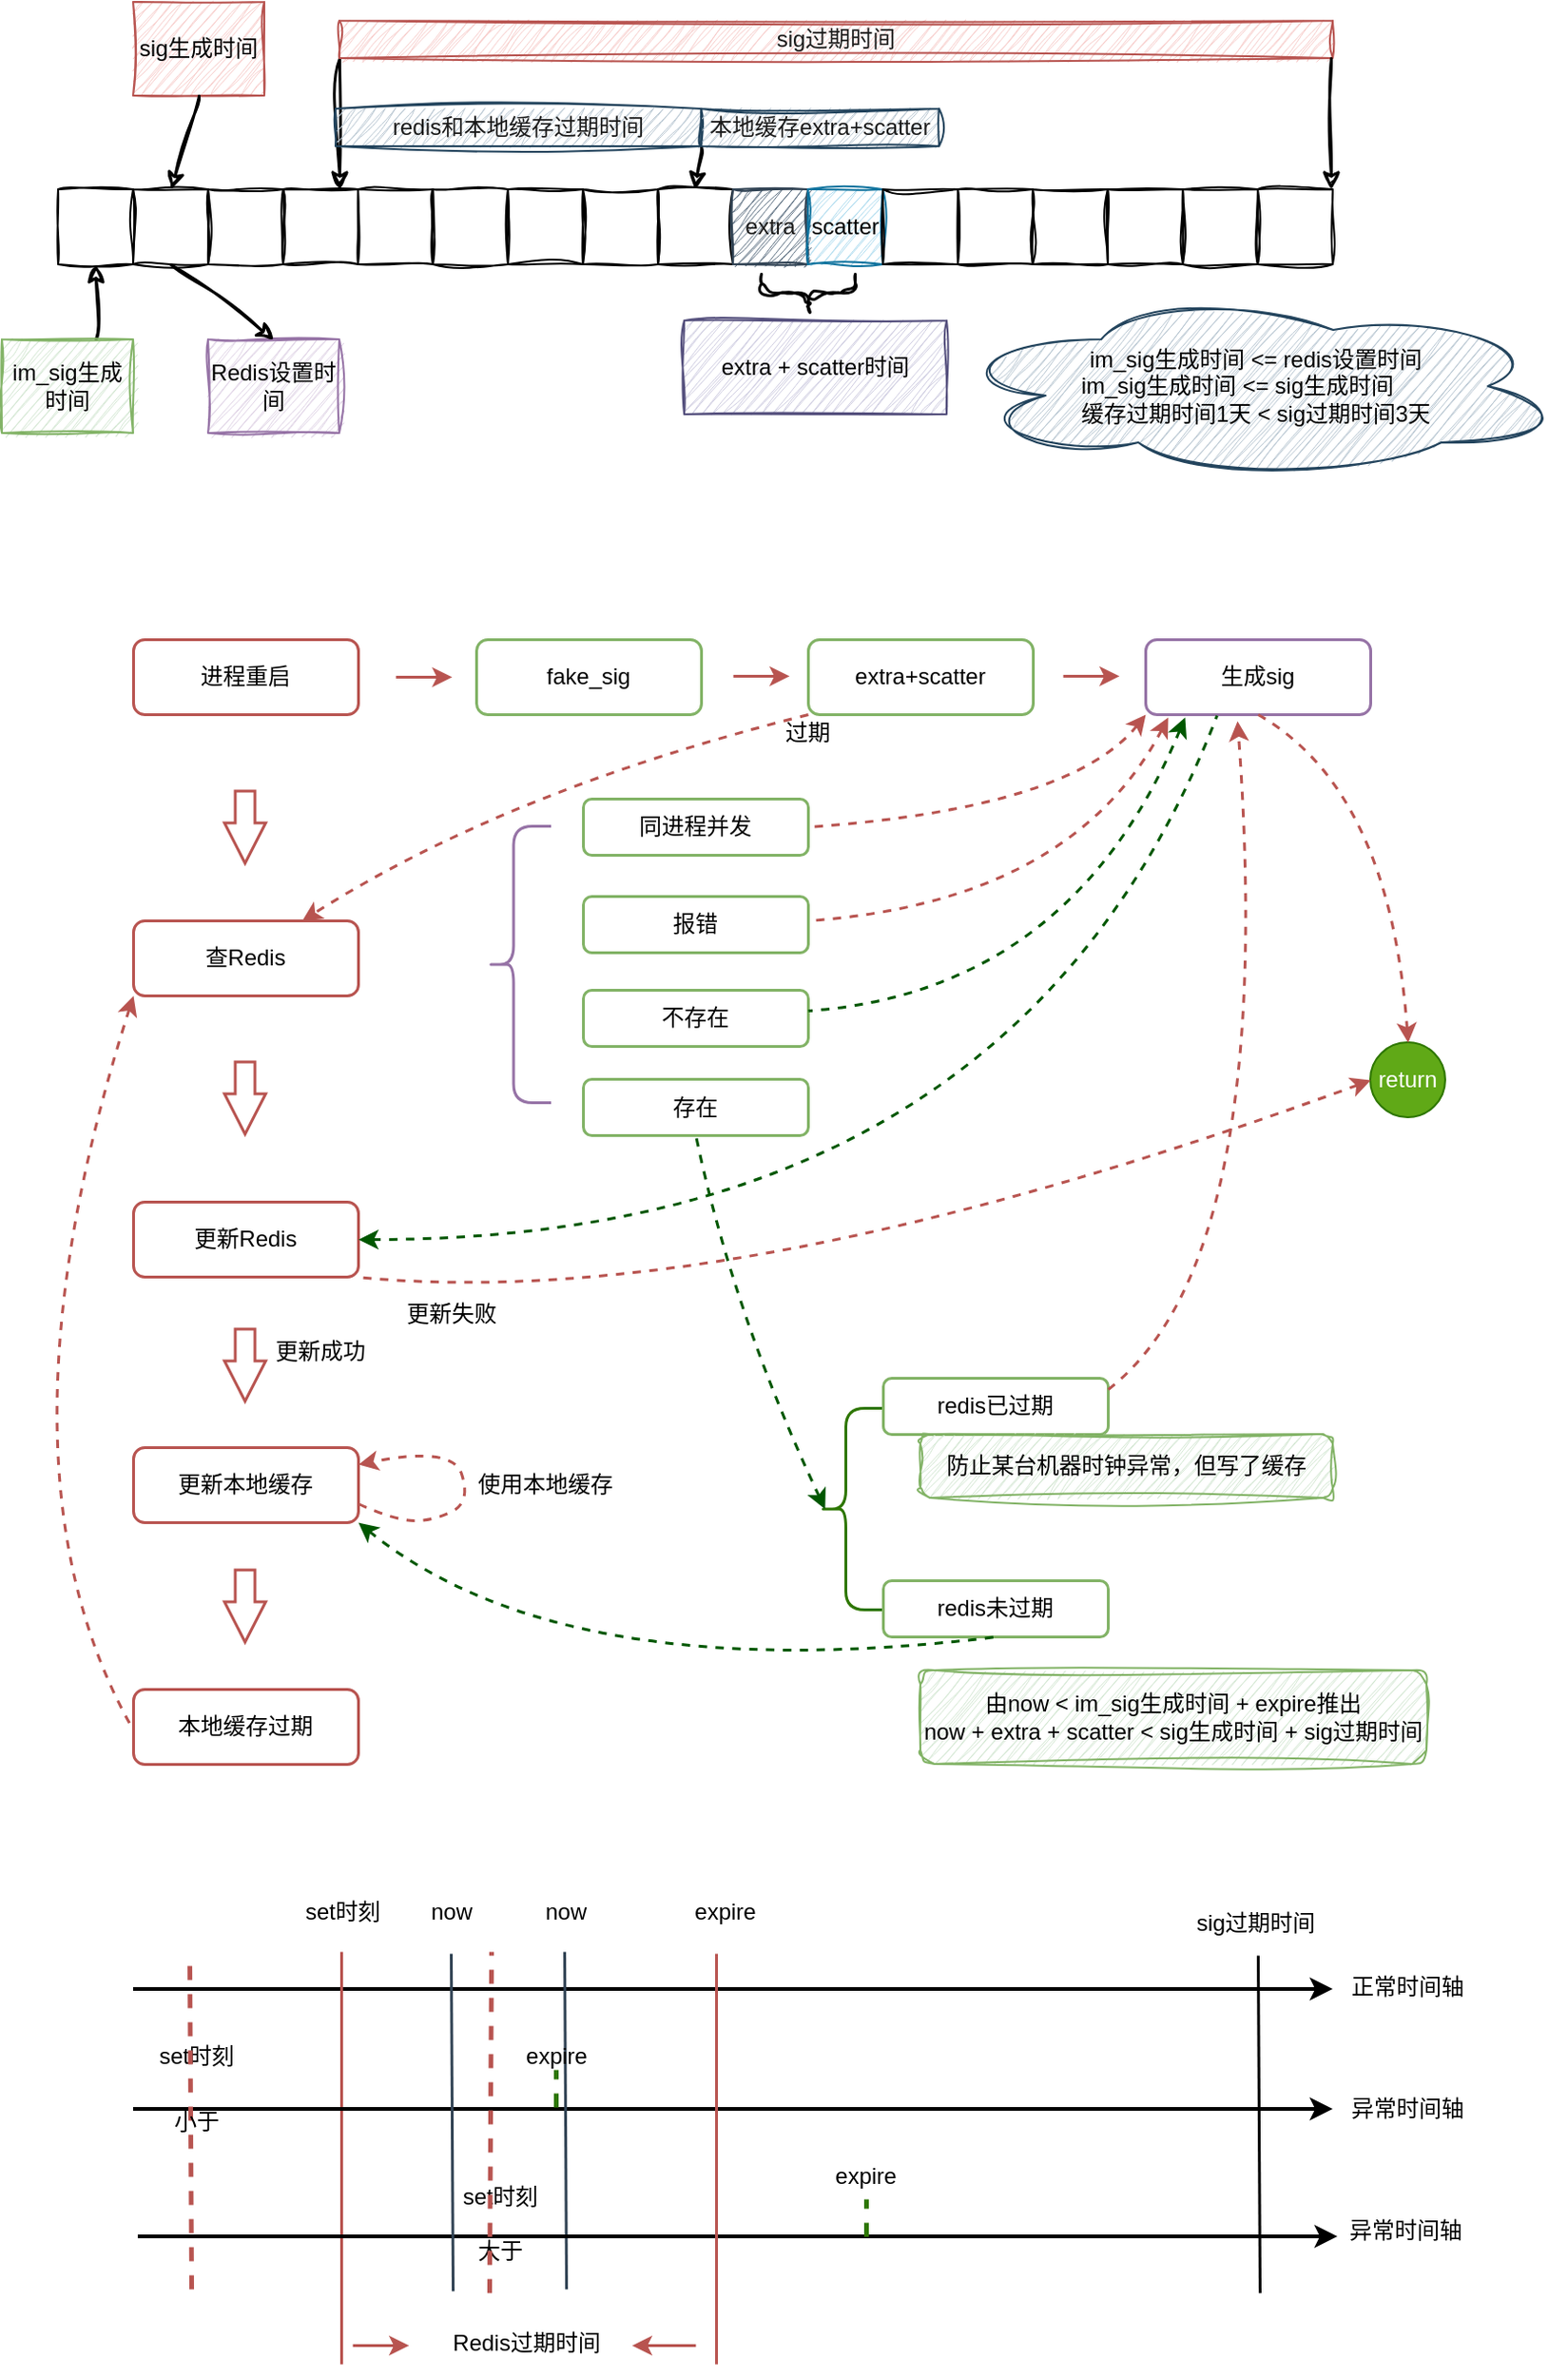<mxfile version="21.1.4" type="github">
  <diagram name="第 1 页" id="ZxHXf0HQRxPf9aptEKxS">
    <mxGraphModel dx="1306" dy="740" grid="1" gridSize="10" guides="1" tooltips="1" connect="1" arrows="1" fold="1" page="1" pageScale="1" pageWidth="827" pageHeight="1169" math="0" shadow="0">
      <root>
        <mxCell id="0" />
        <mxCell id="1" parent="0" />
        <mxCell id="sgZJc6bR4sOr_93pdjhk-109" value="大于" style="rounded=1;whiteSpace=wrap;html=1;fillColor=none;sketch=1;curveFitting=1;jiggle=2;strokeColor=none;glass=0;shadow=0;" vertex="1" parent="1">
          <mxGeometry x="281" y="1203" width="70" height="34" as="geometry" />
        </mxCell>
        <mxCell id="sgZJc6bR4sOr_93pdjhk-110" value="set时刻" style="rounded=1;whiteSpace=wrap;html=1;fillColor=none;sketch=1;curveFitting=1;jiggle=2;strokeColor=none;glass=0;shadow=0;" vertex="1" parent="1">
          <mxGeometry x="281" y="1174" width="70" height="34" as="geometry" />
        </mxCell>
        <mxCell id="sgZJc6bR4sOr_93pdjhk-103" value="set时刻" style="rounded=1;whiteSpace=wrap;html=1;fillColor=none;sketch=1;curveFitting=1;jiggle=2;strokeColor=none;glass=0;shadow=0;" vertex="1" parent="1">
          <mxGeometry x="119" y="1099" width="70" height="34" as="geometry" />
        </mxCell>
        <mxCell id="sgZJc6bR4sOr_93pdjhk-5" value="" style="rounded=0;whiteSpace=wrap;html=1;fillColor=none;sketch=1;curveFitting=1;jiggle=2;" vertex="1" parent="1">
          <mxGeometry x="80" y="120" width="40" height="40" as="geometry" />
        </mxCell>
        <mxCell id="sgZJc6bR4sOr_93pdjhk-6" value="" style="rounded=0;whiteSpace=wrap;html=1;fillColor=none;sketch=1;curveFitting=1;jiggle=2;" vertex="1" parent="1">
          <mxGeometry x="160" y="120" width="40" height="40" as="geometry" />
        </mxCell>
        <mxCell id="sgZJc6bR4sOr_93pdjhk-7" value="" style="rounded=0;whiteSpace=wrap;html=1;fillColor=none;sketch=1;curveFitting=1;jiggle=2;" vertex="1" parent="1">
          <mxGeometry x="120" y="120" width="40" height="40" as="geometry" />
        </mxCell>
        <mxCell id="sgZJc6bR4sOr_93pdjhk-8" value="" style="rounded=0;whiteSpace=wrap;html=1;fillColor=none;sketch=1;curveFitting=1;jiggle=2;" vertex="1" parent="1">
          <mxGeometry x="200" y="120" width="40" height="40" as="geometry" />
        </mxCell>
        <mxCell id="sgZJc6bR4sOr_93pdjhk-9" value="" style="rounded=0;whiteSpace=wrap;html=1;fillColor=none;sketch=1;curveFitting=1;jiggle=2;" vertex="1" parent="1">
          <mxGeometry x="240" y="120" width="40" height="40" as="geometry" />
        </mxCell>
        <mxCell id="sgZJc6bR4sOr_93pdjhk-10" value="" style="rounded=0;whiteSpace=wrap;html=1;fillColor=none;sketch=1;curveFitting=1;jiggle=2;" vertex="1" parent="1">
          <mxGeometry x="280" y="120" width="40" height="40" as="geometry" />
        </mxCell>
        <mxCell id="sgZJc6bR4sOr_93pdjhk-11" value="" style="rounded=0;whiteSpace=wrap;html=1;fillColor=none;sketch=1;curveFitting=1;jiggle=2;" vertex="1" parent="1">
          <mxGeometry x="360" y="120" width="40" height="40" as="geometry" />
        </mxCell>
        <mxCell id="sgZJc6bR4sOr_93pdjhk-12" value="" style="rounded=0;whiteSpace=wrap;html=1;fillColor=none;sketch=1;curveFitting=1;jiggle=2;" vertex="1" parent="1">
          <mxGeometry x="320" y="120" width="40" height="40" as="geometry" />
        </mxCell>
        <mxCell id="sgZJc6bR4sOr_93pdjhk-13" value="" style="rounded=0;whiteSpace=wrap;html=1;fillColor=none;sketch=1;curveFitting=1;jiggle=2;" vertex="1" parent="1">
          <mxGeometry x="400" y="120" width="40" height="40" as="geometry" />
        </mxCell>
        <mxCell id="sgZJc6bR4sOr_93pdjhk-14" value="&lt;font color=&quot;#1a1a1a&quot;&gt;extra&lt;/font&gt;" style="rounded=0;whiteSpace=wrap;html=1;fillColor=#647687;sketch=1;curveFitting=1;jiggle=2;strokeColor=#314354;fontColor=#ffffff;" vertex="1" parent="1">
          <mxGeometry x="440" y="120" width="40" height="40" as="geometry" />
        </mxCell>
        <mxCell id="sgZJc6bR4sOr_93pdjhk-15" value="scatter" style="rounded=0;whiteSpace=wrap;html=1;fillColor=#b1ddf0;sketch=1;curveFitting=1;jiggle=2;strokeColor=#10739e;" vertex="1" parent="1">
          <mxGeometry x="480" y="120" width="40" height="40" as="geometry" />
        </mxCell>
        <mxCell id="sgZJc6bR4sOr_93pdjhk-16" value="" style="rounded=0;whiteSpace=wrap;html=1;fillColor=none;sketch=1;curveFitting=1;jiggle=2;" vertex="1" parent="1">
          <mxGeometry x="560" y="120" width="40" height="40" as="geometry" />
        </mxCell>
        <mxCell id="sgZJc6bR4sOr_93pdjhk-17" value="" style="rounded=0;whiteSpace=wrap;html=1;fillColor=none;sketch=1;curveFitting=1;jiggle=2;" vertex="1" parent="1">
          <mxGeometry x="520" y="120" width="40" height="40" as="geometry" />
        </mxCell>
        <mxCell id="sgZJc6bR4sOr_93pdjhk-18" value="" style="rounded=0;whiteSpace=wrap;html=1;fillColor=none;sketch=1;curveFitting=1;jiggle=2;" vertex="1" parent="1">
          <mxGeometry x="600" y="120" width="40" height="40" as="geometry" />
        </mxCell>
        <mxCell id="sgZJc6bR4sOr_93pdjhk-19" value="" style="rounded=0;whiteSpace=wrap;html=1;fillColor=none;sketch=1;curveFitting=1;jiggle=2;" vertex="1" parent="1">
          <mxGeometry x="640" y="120" width="40" height="40" as="geometry" />
        </mxCell>
        <mxCell id="sgZJc6bR4sOr_93pdjhk-21" value="" style="rounded=0;whiteSpace=wrap;html=1;fillColor=none;sketch=1;curveFitting=1;jiggle=2;" vertex="1" parent="1">
          <mxGeometry x="680" y="120" width="40" height="40" as="geometry" />
        </mxCell>
        <mxCell id="sgZJc6bR4sOr_93pdjhk-22" value="" style="rounded=0;whiteSpace=wrap;html=1;fillColor=none;sketch=1;curveFitting=1;jiggle=2;" vertex="1" parent="1">
          <mxGeometry x="720" y="120" width="40" height="40" as="geometry" />
        </mxCell>
        <mxCell id="sgZJc6bR4sOr_93pdjhk-23" value="" style="endArrow=classic;html=1;rounded=0;entryX=0.5;entryY=1;entryDx=0;entryDy=0;strokeWidth=1.5;sketch=1;curveFitting=1;jiggle=2;" edge="1" parent="1" target="sgZJc6bR4sOr_93pdjhk-5">
          <mxGeometry width="50" height="50" relative="1" as="geometry">
            <mxPoint x="100" y="200" as="sourcePoint" />
            <mxPoint x="500" y="360" as="targetPoint" />
          </mxGeometry>
        </mxCell>
        <mxCell id="sgZJc6bR4sOr_93pdjhk-24" value="im_sig生成时间" style="rounded=0;whiteSpace=wrap;html=1;fillColor=#d5e8d4;sketch=1;curveFitting=1;jiggle=2;strokeColor=#82b366;" vertex="1" parent="1">
          <mxGeometry x="50" y="200" width="70" height="50" as="geometry" />
        </mxCell>
        <mxCell id="sgZJc6bR4sOr_93pdjhk-25" value="sig生成时间" style="rounded=0;whiteSpace=wrap;html=1;fillColor=#f8cecc;sketch=1;curveFitting=1;jiggle=2;strokeColor=#b85450;" vertex="1" parent="1">
          <mxGeometry x="120" y="20" width="70" height="50" as="geometry" />
        </mxCell>
        <mxCell id="sgZJc6bR4sOr_93pdjhk-26" value="" style="endArrow=classic;html=1;rounded=0;strokeWidth=1.5;sketch=1;curveFitting=1;jiggle=2;exitX=0.5;exitY=1;exitDx=0;exitDy=0;" edge="1" parent="1" source="sgZJc6bR4sOr_93pdjhk-25">
          <mxGeometry width="50" height="50" relative="1" as="geometry">
            <mxPoint x="110" y="210" as="sourcePoint" />
            <mxPoint x="140" y="120" as="targetPoint" />
          </mxGeometry>
        </mxCell>
        <mxCell id="sgZJc6bR4sOr_93pdjhk-27" value="Redis设置时间" style="rounded=0;whiteSpace=wrap;html=1;fillColor=#e1d5e7;sketch=1;curveFitting=1;jiggle=2;strokeColor=#9673a6;" vertex="1" parent="1">
          <mxGeometry x="160" y="200" width="70" height="50" as="geometry" />
        </mxCell>
        <mxCell id="sgZJc6bR4sOr_93pdjhk-28" value="" style="endArrow=classic;html=1;rounded=0;strokeWidth=1.5;sketch=1;curveFitting=1;jiggle=2;exitX=0.5;exitY=1;exitDx=0;exitDy=0;entryX=0.5;entryY=0;entryDx=0;entryDy=0;" edge="1" parent="1" source="sgZJc6bR4sOr_93pdjhk-7" target="sgZJc6bR4sOr_93pdjhk-27">
          <mxGeometry width="50" height="50" relative="1" as="geometry">
            <mxPoint x="165" y="80" as="sourcePoint" />
            <mxPoint x="150" y="130" as="targetPoint" />
          </mxGeometry>
        </mxCell>
        <mxCell id="sgZJc6bR4sOr_93pdjhk-29" value="" style="endArrow=classic;html=1;rounded=0;entryX=0.75;entryY=0;entryDx=0;entryDy=0;strokeWidth=1.5;sketch=1;curveFitting=1;jiggle=2;" edge="1" parent="1" target="sgZJc6bR4sOr_93pdjhk-8">
          <mxGeometry width="50" height="50" relative="1" as="geometry">
            <mxPoint x="230" y="50" as="sourcePoint" />
            <mxPoint x="110" y="170" as="targetPoint" />
          </mxGeometry>
        </mxCell>
        <mxCell id="sgZJc6bR4sOr_93pdjhk-30" value="" style="endArrow=classic;html=1;rounded=0;entryX=0.75;entryY=0;entryDx=0;entryDy=0;strokeWidth=1.5;sketch=1;curveFitting=1;jiggle=2;exitX=1;exitY=1;exitDx=0;exitDy=0;" edge="1" parent="1" source="sgZJc6bR4sOr_93pdjhk-31">
          <mxGeometry width="50" height="50" relative="1" as="geometry">
            <mxPoint x="420" y="50" as="sourcePoint" />
            <mxPoint x="419.5" y="120" as="targetPoint" />
          </mxGeometry>
        </mxCell>
        <mxCell id="sgZJc6bR4sOr_93pdjhk-31" value="&lt;font color=&quot;#1a1a1a&quot;&gt;redis和本地缓存过期时间&lt;/font&gt;" style="rounded=0;whiteSpace=wrap;html=1;fillColor=#bac8d3;sketch=1;curveFitting=1;jiggle=2;strokeColor=#23445d;" vertex="1" parent="1">
          <mxGeometry x="228" y="77" width="195" height="20" as="geometry" />
        </mxCell>
        <mxCell id="sgZJc6bR4sOr_93pdjhk-32" value="&lt;font color=&quot;#1a1a1a&quot;&gt;sig过期时间&lt;/font&gt;" style="rounded=0;whiteSpace=wrap;html=1;fillColor=#f8cecc;sketch=1;curveFitting=1;jiggle=2;strokeColor=#b85450;" vertex="1" parent="1">
          <mxGeometry x="230" y="30" width="530" height="20" as="geometry" />
        </mxCell>
        <mxCell id="sgZJc6bR4sOr_93pdjhk-34" value="" style="endArrow=classic;html=1;rounded=0;entryX=0.75;entryY=0;entryDx=0;entryDy=0;strokeWidth=1.5;sketch=1;curveFitting=1;jiggle=2;" edge="1" parent="1">
          <mxGeometry width="50" height="50" relative="1" as="geometry">
            <mxPoint x="759" y="50" as="sourcePoint" />
            <mxPoint x="759" y="120" as="targetPoint" />
          </mxGeometry>
        </mxCell>
        <mxCell id="sgZJc6bR4sOr_93pdjhk-35" value="" style="shape=curlyBracket;whiteSpace=wrap;html=1;rounded=1;labelPosition=left;verticalLabelPosition=middle;align=right;verticalAlign=middle;strokeWidth=1.5;rotation=-90;sketch=1;curveFitting=1;jiggle=2;" vertex="1" parent="1">
          <mxGeometry x="470" y="150" width="20" height="50" as="geometry" />
        </mxCell>
        <mxCell id="sgZJc6bR4sOr_93pdjhk-36" value="extra + scatter时间" style="rounded=0;whiteSpace=wrap;html=1;fillColor=#d0cee2;sketch=1;curveFitting=1;jiggle=2;strokeColor=#56517e;" vertex="1" parent="1">
          <mxGeometry x="414" y="190" width="140" height="50" as="geometry" />
        </mxCell>
        <mxCell id="sgZJc6bR4sOr_93pdjhk-38" value="&lt;font color=&quot;#1a1a1a&quot;&gt;本地缓存extra+scatter&lt;/font&gt;" style="rounded=0;whiteSpace=wrap;html=1;fillColor=#bac8d3;sketch=1;curveFitting=1;jiggle=2;strokeColor=#23445d;" vertex="1" parent="1">
          <mxGeometry x="423" y="77" width="127" height="20" as="geometry" />
        </mxCell>
        <mxCell id="sgZJc6bR4sOr_93pdjhk-40" value="im_sig生成时间 &amp;lt;= redis设置时间&lt;br&gt;&lt;div style=&quot;text-align: left;&quot;&gt;&lt;span style=&quot;background-color: initial;&quot;&gt;im_sig生成时间 &amp;lt;= sig生成时间&lt;/span&gt;&lt;/div&gt;&lt;div style=&quot;text-align: left;&quot;&gt;缓存过期时间1天 &amp;lt; sig过期时间3天&lt;/div&gt;" style="ellipse;shape=cloud;whiteSpace=wrap;html=1;fillColor=#bac8d3;sketch=1;curveFitting=1;jiggle=2;strokeColor=#23445d;" vertex="1" parent="1">
          <mxGeometry x="554" y="175" width="330" height="100" as="geometry" />
        </mxCell>
        <mxCell id="sgZJc6bR4sOr_93pdjhk-41" value="进程重启" style="rounded=1;whiteSpace=wrap;html=1;fillColor=none;strokeWidth=1.5;strokeColor=#b85450;" vertex="1" parent="1">
          <mxGeometry x="120" y="360" width="120" height="40" as="geometry" />
        </mxCell>
        <mxCell id="sgZJc6bR4sOr_93pdjhk-43" value="更新Redis" style="rounded=1;whiteSpace=wrap;html=1;fillColor=none;strokeWidth=1.5;strokeColor=#b85450;" vertex="1" parent="1">
          <mxGeometry x="120" y="660" width="120" height="40" as="geometry" />
        </mxCell>
        <mxCell id="sgZJc6bR4sOr_93pdjhk-44" value="更新本地缓存" style="rounded=1;whiteSpace=wrap;html=1;fillColor=none;strokeWidth=1.5;strokeColor=#b85450;" vertex="1" parent="1">
          <mxGeometry x="120" y="791" width="120" height="40" as="geometry" />
        </mxCell>
        <mxCell id="sgZJc6bR4sOr_93pdjhk-45" value="本地缓存过期" style="rounded=1;whiteSpace=wrap;html=1;fillColor=none;strokeWidth=1.5;strokeColor=#b85450;" vertex="1" parent="1">
          <mxGeometry x="120" y="920" width="120" height="40" as="geometry" />
        </mxCell>
        <mxCell id="sgZJc6bR4sOr_93pdjhk-46" value="" style="shape=flexArrow;endArrow=classic;html=1;rounded=0;endWidth=10;endSize=6.67;strokeWidth=1.5;fillColor=none;strokeColor=#b85450;" edge="1" parent="1">
          <mxGeometry width="50" height="50" relative="1" as="geometry">
            <mxPoint x="179.5" y="440" as="sourcePoint" />
            <mxPoint x="179.5" y="480" as="targetPoint" />
          </mxGeometry>
        </mxCell>
        <mxCell id="sgZJc6bR4sOr_93pdjhk-47" value="" style="shape=flexArrow;endArrow=classic;html=1;rounded=0;endWidth=10;endSize=6.67;strokeWidth=1.5;fillColor=none;strokeColor=#b85450;" edge="1" parent="1">
          <mxGeometry width="50" height="50" relative="1" as="geometry">
            <mxPoint x="179.5" y="727" as="sourcePoint" />
            <mxPoint x="179.5" y="767" as="targetPoint" />
          </mxGeometry>
        </mxCell>
        <mxCell id="sgZJc6bR4sOr_93pdjhk-48" value="" style="shape=flexArrow;endArrow=classic;html=1;rounded=0;endWidth=10;endSize=6.67;strokeWidth=1.5;fillColor=none;strokeColor=#b85450;" edge="1" parent="1">
          <mxGeometry width="50" height="50" relative="1" as="geometry">
            <mxPoint x="179.5" y="855.5" as="sourcePoint" />
            <mxPoint x="179.5" y="895.5" as="targetPoint" />
          </mxGeometry>
        </mxCell>
        <mxCell id="sgZJc6bR4sOr_93pdjhk-49" value="fake_sig" style="rounded=1;whiteSpace=wrap;html=1;fillColor=none;strokeWidth=1.5;strokeColor=#82b366;" vertex="1" parent="1">
          <mxGeometry x="303" y="360" width="120" height="40" as="geometry" />
        </mxCell>
        <mxCell id="sgZJc6bR4sOr_93pdjhk-50" value="" style="endArrow=classic;html=1;rounded=0;strokeWidth=1.5;fillColor=#f8cecc;strokeColor=#b85450;" edge="1" parent="1">
          <mxGeometry width="50" height="50" relative="1" as="geometry">
            <mxPoint x="260" y="380" as="sourcePoint" />
            <mxPoint x="290" y="380" as="targetPoint" />
          </mxGeometry>
        </mxCell>
        <mxCell id="sgZJc6bR4sOr_93pdjhk-51" value="extra+scatter" style="rounded=1;whiteSpace=wrap;html=1;fillColor=none;strokeWidth=1.5;strokeColor=#82b366;" vertex="1" parent="1">
          <mxGeometry x="480" y="360" width="120" height="40" as="geometry" />
        </mxCell>
        <mxCell id="sgZJc6bR4sOr_93pdjhk-52" value="" style="endArrow=classic;html=1;rounded=0;strokeWidth=1.5;fillColor=#f8cecc;strokeColor=#b85450;" edge="1" parent="1">
          <mxGeometry width="50" height="50" relative="1" as="geometry">
            <mxPoint x="440" y="379.5" as="sourcePoint" />
            <mxPoint x="470" y="379.5" as="targetPoint" />
          </mxGeometry>
        </mxCell>
        <mxCell id="sgZJc6bR4sOr_93pdjhk-53" value="生成sig" style="rounded=1;whiteSpace=wrap;html=1;fillColor=none;strokeWidth=1.5;strokeColor=#9673a6;" vertex="1" parent="1">
          <mxGeometry x="660" y="360" width="120" height="40" as="geometry" />
        </mxCell>
        <mxCell id="sgZJc6bR4sOr_93pdjhk-54" value="" style="shape=flexArrow;endArrow=classic;html=1;rounded=0;endWidth=10;endSize=6.67;strokeWidth=1.5;fillColor=none;strokeColor=#b85450;" edge="1" parent="1">
          <mxGeometry width="50" height="50" relative="1" as="geometry">
            <mxPoint x="179.5" y="584.5" as="sourcePoint" />
            <mxPoint x="179.5" y="624.5" as="targetPoint" />
          </mxGeometry>
        </mxCell>
        <mxCell id="sgZJc6bR4sOr_93pdjhk-55" value="查Redis" style="rounded=1;whiteSpace=wrap;html=1;fillColor=none;strokeWidth=1.5;strokeColor=#b85450;" vertex="1" parent="1">
          <mxGeometry x="120" y="510" width="120" height="40" as="geometry" />
        </mxCell>
        <mxCell id="sgZJc6bR4sOr_93pdjhk-59" value="return" style="ellipse;whiteSpace=wrap;html=1;aspect=fixed;fillColor=#60a917;fontColor=#ffffff;strokeColor=#2D7600;" vertex="1" parent="1">
          <mxGeometry x="780" y="575" width="40" height="40" as="geometry" />
        </mxCell>
        <mxCell id="sgZJc6bR4sOr_93pdjhk-60" value="" style="endArrow=classic;html=1;rounded=0;strokeWidth=1.5;fillColor=#f8cecc;strokeColor=#b85450;" edge="1" parent="1">
          <mxGeometry width="50" height="50" relative="1" as="geometry">
            <mxPoint x="616" y="379.5" as="sourcePoint" />
            <mxPoint x="646" y="379.5" as="targetPoint" />
          </mxGeometry>
        </mxCell>
        <mxCell id="sgZJc6bR4sOr_93pdjhk-62" value="" style="curved=1;endArrow=classic;html=1;rounded=0;exitX=0.5;exitY=1;exitDx=0;exitDy=0;entryX=0.5;entryY=0;entryDx=0;entryDy=0;dashed=1;strokeWidth=1.5;fillColor=#f8cecc;strokeColor=#b85450;" edge="1" parent="1" source="sgZJc6bR4sOr_93pdjhk-53" target="sgZJc6bR4sOr_93pdjhk-59">
          <mxGeometry width="50" height="50" relative="1" as="geometry">
            <mxPoint x="340" y="600" as="sourcePoint" />
            <mxPoint x="390" y="550" as="targetPoint" />
            <Array as="points">
              <mxPoint x="790" y="440" />
            </Array>
          </mxGeometry>
        </mxCell>
        <mxCell id="sgZJc6bR4sOr_93pdjhk-63" value="" style="curved=1;endArrow=classic;html=1;rounded=0;exitX=0;exitY=1;exitDx=0;exitDy=0;entryX=0.75;entryY=0;entryDx=0;entryDy=0;dashed=1;strokeWidth=1.5;fillColor=#f8cecc;strokeColor=#b85450;" edge="1" parent="1" source="sgZJc6bR4sOr_93pdjhk-51" target="sgZJc6bR4sOr_93pdjhk-55">
          <mxGeometry width="50" height="50" relative="1" as="geometry">
            <mxPoint x="730" y="410" as="sourcePoint" />
            <mxPoint x="810" y="585" as="targetPoint" />
            <Array as="points">
              <mxPoint x="320" y="440" />
            </Array>
          </mxGeometry>
        </mxCell>
        <mxCell id="sgZJc6bR4sOr_93pdjhk-64" value="过期" style="rounded=1;whiteSpace=wrap;html=1;fillColor=none;strokeWidth=1.5;strokeColor=none;" vertex="1" parent="1">
          <mxGeometry x="440" y="390" width="80" height="40" as="geometry" />
        </mxCell>
        <mxCell id="sgZJc6bR4sOr_93pdjhk-67" value="" style="shape=curlyBracket;whiteSpace=wrap;html=1;rounded=1;labelPosition=left;verticalLabelPosition=middle;align=right;verticalAlign=middle;size=0.42;fillColor=#e1d5e7;strokeColor=#9673a6;strokeWidth=1.5;" vertex="1" parent="1">
          <mxGeometry x="308.25" y="459.5" width="34.5" height="147.5" as="geometry" />
        </mxCell>
        <mxCell id="sgZJc6bR4sOr_93pdjhk-69" value="同进程并发" style="rounded=1;whiteSpace=wrap;html=1;fillColor=none;strokeWidth=1.5;strokeColor=#82b366;" vertex="1" parent="1">
          <mxGeometry x="360" y="445" width="120" height="30" as="geometry" />
        </mxCell>
        <mxCell id="sgZJc6bR4sOr_93pdjhk-70" value="" style="curved=1;endArrow=none;html=1;rounded=0;exitX=0;exitY=1;exitDx=0;exitDy=0;entryX=1;entryY=0.5;entryDx=0;entryDy=0;dashed=1;strokeWidth=1.5;fillColor=#f8cecc;strokeColor=#b85450;startArrow=classic;startFill=1;endFill=0;" edge="1" parent="1" source="sgZJc6bR4sOr_93pdjhk-53" target="sgZJc6bR4sOr_93pdjhk-69">
          <mxGeometry width="50" height="50" relative="1" as="geometry">
            <mxPoint x="750" y="355" as="sourcePoint" />
            <mxPoint x="480" y="465" as="targetPoint" />
            <Array as="points">
              <mxPoint x="620" y="450" />
            </Array>
          </mxGeometry>
        </mxCell>
        <mxCell id="sgZJc6bR4sOr_93pdjhk-71" value="报错" style="rounded=1;whiteSpace=wrap;html=1;fillColor=none;strokeWidth=1.5;strokeColor=#82b366;" vertex="1" parent="1">
          <mxGeometry x="360" y="497" width="120" height="30" as="geometry" />
        </mxCell>
        <mxCell id="sgZJc6bR4sOr_93pdjhk-72" value="不存在" style="rounded=1;whiteSpace=wrap;html=1;fillColor=none;strokeWidth=1.5;strokeColor=#82b366;" vertex="1" parent="1">
          <mxGeometry x="360" y="547" width="120" height="30" as="geometry" />
        </mxCell>
        <mxCell id="sgZJc6bR4sOr_93pdjhk-73" value="存在" style="rounded=1;whiteSpace=wrap;html=1;fillColor=none;strokeWidth=1.5;strokeColor=#82b366;" vertex="1" parent="1">
          <mxGeometry x="360" y="594.5" width="120" height="30" as="geometry" />
        </mxCell>
        <mxCell id="sgZJc6bR4sOr_93pdjhk-74" value="" style="curved=1;endArrow=none;html=1;rounded=0;exitX=0.1;exitY=1.038;exitDx=0;exitDy=0;entryX=1;entryY=0.5;entryDx=0;entryDy=0;dashed=1;strokeWidth=1.5;fillColor=#f8cecc;strokeColor=#b85450;startArrow=classic;startFill=1;endFill=0;exitPerimeter=0;" edge="1" parent="1" source="sgZJc6bR4sOr_93pdjhk-53">
          <mxGeometry width="50" height="50" relative="1" as="geometry">
            <mxPoint x="660" y="450" as="sourcePoint" />
            <mxPoint x="480" y="510" as="targetPoint" />
            <Array as="points">
              <mxPoint x="620" y="500" />
            </Array>
          </mxGeometry>
        </mxCell>
        <mxCell id="sgZJc6bR4sOr_93pdjhk-75" value="" style="curved=1;endArrow=none;html=1;rounded=0;exitX=0.175;exitY=1.038;exitDx=0;exitDy=0;entryX=1;entryY=0.5;entryDx=0;entryDy=0;dashed=1;strokeWidth=1.5;fillColor=#008a00;strokeColor=#005700;startArrow=classic;startFill=1;endFill=0;exitPerimeter=0;" edge="1" parent="1" source="sgZJc6bR4sOr_93pdjhk-53">
          <mxGeometry width="50" height="50" relative="1" as="geometry">
            <mxPoint x="672" y="450" as="sourcePoint" />
            <mxPoint x="480" y="558" as="targetPoint" />
            <Array as="points">
              <mxPoint x="620" y="548" />
            </Array>
          </mxGeometry>
        </mxCell>
        <mxCell id="sgZJc6bR4sOr_93pdjhk-76" value="" style="curved=1;endArrow=none;html=1;rounded=0;exitX=1;exitY=0.5;exitDx=0;exitDy=0;entryX=0.317;entryY=1.013;entryDx=0;entryDy=0;dashed=1;strokeWidth=1.5;fillColor=#008a00;strokeColor=#005700;startArrow=classic;startFill=1;endFill=0;entryPerimeter=0;" edge="1" parent="1" source="sgZJc6bR4sOr_93pdjhk-43" target="sgZJc6bR4sOr_93pdjhk-53">
          <mxGeometry width="50" height="50" relative="1" as="geometry">
            <mxPoint x="691" y="700" as="sourcePoint" />
            <mxPoint x="490" y="856" as="targetPoint" />
            <Array as="points">
              <mxPoint x="590" y="680" />
            </Array>
          </mxGeometry>
        </mxCell>
        <mxCell id="sgZJc6bR4sOr_93pdjhk-77" value="更新成功" style="rounded=1;whiteSpace=wrap;html=1;fillColor=none;strokeWidth=1.5;strokeColor=none;" vertex="1" parent="1">
          <mxGeometry x="180" y="720" width="80" height="40" as="geometry" />
        </mxCell>
        <mxCell id="sgZJc6bR4sOr_93pdjhk-78" value="" style="curved=1;endArrow=none;html=1;rounded=0;exitX=0;exitY=0.5;exitDx=0;exitDy=0;dashed=1;strokeWidth=1.5;fillColor=#f8cecc;strokeColor=#b85450;startArrow=classic;startFill=1;endFill=0;" edge="1" parent="1" source="sgZJc6bR4sOr_93pdjhk-59">
          <mxGeometry width="50" height="50" relative="1" as="geometry">
            <mxPoint x="440" y="544" as="sourcePoint" />
            <mxPoint x="239" y="700" as="targetPoint" />
            <Array as="points">
              <mxPoint x="440" y="720" />
            </Array>
          </mxGeometry>
        </mxCell>
        <mxCell id="sgZJc6bR4sOr_93pdjhk-79" value="更新失败" style="rounded=1;whiteSpace=wrap;html=1;fillColor=none;strokeWidth=1.5;strokeColor=none;" vertex="1" parent="1">
          <mxGeometry x="250" y="700" width="80" height="40" as="geometry" />
        </mxCell>
        <mxCell id="sgZJc6bR4sOr_93pdjhk-81" value="" style="curved=1;endArrow=classic;html=1;rounded=0;exitX=1;exitY=0.75;exitDx=0;exitDy=0;entryX=0.75;entryY=0;entryDx=0;entryDy=0;dashed=1;strokeWidth=1.5;fillColor=#f8cecc;strokeColor=#b85450;" edge="1" parent="1" source="sgZJc6bR4sOr_93pdjhk-44">
          <mxGeometry width="50" height="50" relative="1" as="geometry">
            <mxPoint x="510" y="690" as="sourcePoint" />
            <mxPoint x="240" y="800" as="targetPoint" />
            <Array as="points">
              <mxPoint x="260" y="830" />
              <mxPoint x="280" y="830" />
              <mxPoint x="300" y="820" />
              <mxPoint x="290" y="790" />
            </Array>
          </mxGeometry>
        </mxCell>
        <mxCell id="sgZJc6bR4sOr_93pdjhk-82" value="使用本地缓存" style="rounded=1;whiteSpace=wrap;html=1;fillColor=none;strokeWidth=1.5;strokeColor=none;" vertex="1" parent="1">
          <mxGeometry x="300" y="791" width="80" height="40" as="geometry" />
        </mxCell>
        <mxCell id="sgZJc6bR4sOr_93pdjhk-83" value="" style="curved=1;endArrow=none;html=1;rounded=0;dashed=1;strokeWidth=1.5;fillColor=#f8cecc;strokeColor=#b85450;startArrow=classic;startFill=1;endFill=0;" edge="1" parent="1">
          <mxGeometry width="50" height="50" relative="1" as="geometry">
            <mxPoint x="120" y="550" as="sourcePoint" />
            <mxPoint x="119" y="940" as="targetPoint" />
            <Array as="points">
              <mxPoint x="40" y="800" />
            </Array>
          </mxGeometry>
        </mxCell>
        <mxCell id="sgZJc6bR4sOr_93pdjhk-84" value="" style="shape=curlyBracket;whiteSpace=wrap;html=1;rounded=1;labelPosition=left;verticalLabelPosition=middle;align=right;verticalAlign=middle;size=0.42;fillColor=#60a917;strokeColor=#2D7600;strokeWidth=1.5;fontColor=#ffffff;" vertex="1" parent="1">
          <mxGeometry x="485.5" y="770" width="34.5" height="107.5" as="geometry" />
        </mxCell>
        <mxCell id="sgZJc6bR4sOr_93pdjhk-85" value="redis未过期" style="rounded=1;whiteSpace=wrap;html=1;fillColor=none;strokeWidth=1.5;strokeColor=#82b366;" vertex="1" parent="1">
          <mxGeometry x="520" y="862" width="120" height="30" as="geometry" />
        </mxCell>
        <mxCell id="sgZJc6bR4sOr_93pdjhk-86" value="redis已过期" style="rounded=1;whiteSpace=wrap;html=1;fillColor=none;strokeWidth=1.5;strokeColor=#82b366;" vertex="1" parent="1">
          <mxGeometry x="520" y="754" width="120" height="30" as="geometry" />
        </mxCell>
        <mxCell id="sgZJc6bR4sOr_93pdjhk-87" value="" style="curved=1;endArrow=none;html=1;rounded=0;exitX=0.1;exitY=0.5;exitDx=0;exitDy=0;dashed=1;strokeWidth=1.5;fillColor=#008a00;strokeColor=#005700;startArrow=classic;startFill=1;endFill=0;exitPerimeter=0;entryX=0.5;entryY=1;entryDx=0;entryDy=0;" edge="1" parent="1" source="sgZJc6bR4sOr_93pdjhk-84" target="sgZJc6bR4sOr_93pdjhk-73">
          <mxGeometry width="50" height="50" relative="1" as="geometry">
            <mxPoint x="691" y="412" as="sourcePoint" />
            <mxPoint x="440" y="620" as="targetPoint" />
            <Array as="points">
              <mxPoint x="440" y="720" />
            </Array>
          </mxGeometry>
        </mxCell>
        <mxCell id="sgZJc6bR4sOr_93pdjhk-88" value="" style="curved=1;endArrow=none;html=1;rounded=0;exitX=1;exitY=1;exitDx=0;exitDy=0;dashed=1;strokeWidth=1.5;fillColor=#008a00;strokeColor=#005700;startArrow=classic;startFill=1;endFill=0;entryX=0.5;entryY=1;entryDx=0;entryDy=0;" edge="1" parent="1" source="sgZJc6bR4sOr_93pdjhk-44" target="sgZJc6bR4sOr_93pdjhk-85">
          <mxGeometry width="50" height="50" relative="1" as="geometry">
            <mxPoint x="649" y="983" as="sourcePoint" />
            <mxPoint x="580" y="784" as="targetPoint" />
            <Array as="points">
              <mxPoint x="350" y="920" />
            </Array>
          </mxGeometry>
        </mxCell>
        <mxCell id="sgZJc6bR4sOr_93pdjhk-90" value="由now &amp;lt; im_sig生成时间 + expire推出&lt;br&gt;now + extra + scatter &amp;lt; sig生成时间 + sig过期时间" style="rounded=1;whiteSpace=wrap;html=1;fillColor=#d5e8d4;sketch=1;curveFitting=1;jiggle=2;strokeColor=#82b366;glass=0;shadow=0;" vertex="1" parent="1">
          <mxGeometry x="540" y="910" width="270" height="50" as="geometry" />
        </mxCell>
        <mxCell id="sgZJc6bR4sOr_93pdjhk-91" value="" style="curved=1;endArrow=classic;html=1;rounded=0;exitX=0.5;exitY=1;exitDx=0;exitDy=0;entryX=0.408;entryY=1.088;entryDx=0;entryDy=0;dashed=1;strokeWidth=1.5;fillColor=#f8cecc;strokeColor=#b85450;entryPerimeter=0;" edge="1" parent="1" target="sgZJc6bR4sOr_93pdjhk-53">
          <mxGeometry width="50" height="50" relative="1" as="geometry">
            <mxPoint x="640" y="760" as="sourcePoint" />
            <mxPoint x="720" y="935" as="targetPoint" />
            <Array as="points">
              <mxPoint x="730" y="690" />
            </Array>
          </mxGeometry>
        </mxCell>
        <mxCell id="sgZJc6bR4sOr_93pdjhk-92" value="防止某台机器时钟异常，但写了缓存" style="rounded=1;whiteSpace=wrap;html=1;fillColor=#d5e8d4;sketch=1;curveFitting=1;jiggle=2;strokeColor=#82b366;glass=0;shadow=0;" vertex="1" parent="1">
          <mxGeometry x="540" y="784" width="220" height="34" as="geometry" />
        </mxCell>
        <mxCell id="sgZJc6bR4sOr_93pdjhk-93" value="" style="endArrow=classic;html=1;rounded=0;strokeWidth=2;" edge="1" parent="1">
          <mxGeometry width="50" height="50" relative="1" as="geometry">
            <mxPoint x="120" y="1080" as="sourcePoint" />
            <mxPoint x="760" y="1080" as="targetPoint" />
          </mxGeometry>
        </mxCell>
        <mxCell id="sgZJc6bR4sOr_93pdjhk-94" value="正常时间轴" style="rounded=1;whiteSpace=wrap;html=1;fillColor=none;sketch=1;curveFitting=1;jiggle=2;strokeColor=none;glass=0;shadow=0;" vertex="1" parent="1">
          <mxGeometry x="765" y="1062" width="70" height="34" as="geometry" />
        </mxCell>
        <mxCell id="sgZJc6bR4sOr_93pdjhk-95" value="" style="endArrow=none;html=1;rounded=0;strokeWidth=1.5;fillColor=#f8cecc;strokeColor=#b85450;" edge="1" parent="1">
          <mxGeometry width="50" height="50" relative="1" as="geometry">
            <mxPoint x="231" y="1280" as="sourcePoint" />
            <mxPoint x="231" y="1060" as="targetPoint" />
          </mxGeometry>
        </mxCell>
        <mxCell id="sgZJc6bR4sOr_93pdjhk-96" value="set时刻" style="rounded=1;whiteSpace=wrap;html=1;fillColor=none;sketch=1;curveFitting=1;jiggle=2;strokeColor=none;glass=0;shadow=0;" vertex="1" parent="1">
          <mxGeometry x="197" y="1022" width="70" height="34" as="geometry" />
        </mxCell>
        <mxCell id="sgZJc6bR4sOr_93pdjhk-97" value="" style="endArrow=classic;html=1;rounded=0;strokeWidth=2;" edge="1" parent="1">
          <mxGeometry width="50" height="50" relative="1" as="geometry">
            <mxPoint x="120" y="1144" as="sourcePoint" />
            <mxPoint x="760" y="1144" as="targetPoint" />
          </mxGeometry>
        </mxCell>
        <mxCell id="sgZJc6bR4sOr_93pdjhk-98" value="异常时间轴" style="rounded=1;whiteSpace=wrap;html=1;fillColor=none;sketch=1;curveFitting=1;jiggle=2;strokeColor=none;glass=0;shadow=0;" vertex="1" parent="1">
          <mxGeometry x="765" y="1127" width="70" height="34" as="geometry" />
        </mxCell>
        <mxCell id="sgZJc6bR4sOr_93pdjhk-99" value="" style="endArrow=none;html=1;rounded=0;strokeWidth=1.5;fillColor=#647687;strokeColor=#314354;" edge="1" parent="1">
          <mxGeometry width="50" height="50" relative="1" as="geometry">
            <mxPoint x="351" y="1240" as="sourcePoint" />
            <mxPoint x="350" y="1060" as="targetPoint" />
          </mxGeometry>
        </mxCell>
        <mxCell id="sgZJc6bR4sOr_93pdjhk-100" value="now" style="rounded=1;whiteSpace=wrap;html=1;fillColor=none;sketch=1;curveFitting=1;jiggle=2;strokeColor=none;glass=0;shadow=0;" vertex="1" parent="1">
          <mxGeometry x="316" y="1022" width="70" height="34" as="geometry" />
        </mxCell>
        <mxCell id="sgZJc6bR4sOr_93pdjhk-101" value="" style="endArrow=none;html=1;rounded=0;strokeWidth=2.5;fillColor=#f8cecc;strokeColor=#b85450;dashed=1;" edge="1" parent="1">
          <mxGeometry width="50" height="50" relative="1" as="geometry">
            <mxPoint x="151" y="1240" as="sourcePoint" />
            <mxPoint x="150" y="1060" as="targetPoint" />
          </mxGeometry>
        </mxCell>
        <mxCell id="sgZJc6bR4sOr_93pdjhk-105" value="小于" style="rounded=1;whiteSpace=wrap;html=1;fillColor=none;sketch=1;curveFitting=1;jiggle=2;strokeColor=none;glass=0;shadow=0;" vertex="1" parent="1">
          <mxGeometry x="119" y="1134" width="70" height="34" as="geometry" />
        </mxCell>
        <mxCell id="sgZJc6bR4sOr_93pdjhk-106" value="" style="endArrow=classic;html=1;rounded=0;strokeWidth=2;" edge="1" parent="1">
          <mxGeometry width="50" height="50" relative="1" as="geometry">
            <mxPoint x="122.5" y="1212" as="sourcePoint" />
            <mxPoint x="762.5" y="1212" as="targetPoint" />
          </mxGeometry>
        </mxCell>
        <mxCell id="sgZJc6bR4sOr_93pdjhk-107" value="异常时间轴" style="rounded=1;whiteSpace=wrap;html=1;fillColor=none;sketch=1;curveFitting=1;jiggle=2;strokeColor=none;glass=0;shadow=0;" vertex="1" parent="1">
          <mxGeometry x="763.5" y="1192" width="70" height="34" as="geometry" />
        </mxCell>
        <mxCell id="sgZJc6bR4sOr_93pdjhk-108" value="" style="endArrow=none;html=1;rounded=0;strokeWidth=2.5;fillColor=#f8cecc;strokeColor=#b85450;dashed=1;exitX=0.414;exitY=1.147;exitDx=0;exitDy=0;exitPerimeter=0;" edge="1" parent="1" source="sgZJc6bR4sOr_93pdjhk-109">
          <mxGeometry width="50" height="50" relative="1" as="geometry">
            <mxPoint x="311" y="1212" as="sourcePoint" />
            <mxPoint x="311" y="1060" as="targetPoint" />
          </mxGeometry>
        </mxCell>
        <mxCell id="sgZJc6bR4sOr_93pdjhk-111" value="" style="endArrow=none;html=1;rounded=0;strokeWidth=1.5;fillColor=#f8cecc;strokeColor=#b85450;" edge="1" parent="1">
          <mxGeometry width="50" height="50" relative="1" as="geometry">
            <mxPoint x="431" y="1280" as="sourcePoint" />
            <mxPoint x="431" y="1061" as="targetPoint" />
          </mxGeometry>
        </mxCell>
        <mxCell id="sgZJc6bR4sOr_93pdjhk-112" value="expire" style="rounded=1;whiteSpace=wrap;html=1;fillColor=none;sketch=1;curveFitting=1;jiggle=2;strokeColor=none;glass=0;shadow=0;" vertex="1" parent="1">
          <mxGeometry x="401" y="1022" width="70" height="34" as="geometry" />
        </mxCell>
        <mxCell id="sgZJc6bR4sOr_93pdjhk-113" value="expire" style="rounded=1;whiteSpace=wrap;html=1;fillColor=none;sketch=1;curveFitting=1;jiggle=2;strokeColor=none;glass=0;shadow=0;" vertex="1" parent="1">
          <mxGeometry x="311" y="1099" width="70" height="34" as="geometry" />
        </mxCell>
        <mxCell id="sgZJc6bR4sOr_93pdjhk-114" value="" style="endArrow=none;html=1;rounded=0;strokeWidth=2.5;fillColor=#60a917;strokeColor=#2D7600;dashed=1;" edge="1" parent="1">
          <mxGeometry width="50" height="50" relative="1" as="geometry">
            <mxPoint x="345.5" y="1143" as="sourcePoint" />
            <mxPoint x="345.5" y="1123" as="targetPoint" />
          </mxGeometry>
        </mxCell>
        <mxCell id="sgZJc6bR4sOr_93pdjhk-115" value="" style="endArrow=none;html=1;rounded=0;strokeWidth=2.5;fillColor=#60a917;strokeColor=#2D7600;dashed=1;" edge="1" parent="1">
          <mxGeometry width="50" height="50" relative="1" as="geometry">
            <mxPoint x="511" y="1212" as="sourcePoint" />
            <mxPoint x="511" y="1192" as="targetPoint" />
          </mxGeometry>
        </mxCell>
        <mxCell id="sgZJc6bR4sOr_93pdjhk-116" value="expire" style="rounded=1;whiteSpace=wrap;html=1;fillColor=none;sketch=1;curveFitting=1;jiggle=2;strokeColor=none;glass=0;shadow=0;" vertex="1" parent="1">
          <mxGeometry x="476" y="1163" width="70" height="34" as="geometry" />
        </mxCell>
        <mxCell id="sgZJc6bR4sOr_93pdjhk-117" value="" style="endArrow=none;html=1;rounded=0;strokeWidth=1.5;" edge="1" parent="1">
          <mxGeometry width="50" height="50" relative="1" as="geometry">
            <mxPoint x="721" y="1242" as="sourcePoint" />
            <mxPoint x="720" y="1062" as="targetPoint" />
          </mxGeometry>
        </mxCell>
        <mxCell id="sgZJc6bR4sOr_93pdjhk-118" value="sig过期时间" style="rounded=1;whiteSpace=wrap;html=1;fillColor=none;sketch=1;curveFitting=1;jiggle=2;strokeColor=none;glass=0;shadow=0;" vertex="1" parent="1">
          <mxGeometry x="684" y="1028" width="70" height="34" as="geometry" />
        </mxCell>
        <mxCell id="sgZJc6bR4sOr_93pdjhk-122" value="" style="endArrow=classic;html=1;rounded=0;strokeWidth=1.5;fillColor=#f8cecc;strokeColor=#b85450;" edge="1" parent="1">
          <mxGeometry width="50" height="50" relative="1" as="geometry">
            <mxPoint x="237" y="1270" as="sourcePoint" />
            <mxPoint x="267" y="1270" as="targetPoint" />
          </mxGeometry>
        </mxCell>
        <mxCell id="sgZJc6bR4sOr_93pdjhk-123" value="" style="endArrow=classic;html=1;rounded=0;strokeWidth=1.5;fillColor=#f8cecc;strokeColor=#b85450;" edge="1" parent="1">
          <mxGeometry width="50" height="50" relative="1" as="geometry">
            <mxPoint x="420" y="1270" as="sourcePoint" />
            <mxPoint x="386" y="1270" as="targetPoint" />
          </mxGeometry>
        </mxCell>
        <mxCell id="sgZJc6bR4sOr_93pdjhk-124" value="Redis过期时间" style="rounded=1;whiteSpace=wrap;html=1;fillColor=none;sketch=1;curveFitting=1;jiggle=2;strokeColor=none;glass=0;shadow=0;" vertex="1" parent="1">
          <mxGeometry x="285" y="1252" width="90" height="34" as="geometry" />
        </mxCell>
        <mxCell id="sgZJc6bR4sOr_93pdjhk-125" value="" style="endArrow=none;html=1;rounded=0;strokeWidth=1.5;fillColor=#647687;strokeColor=#314354;" edge="1" parent="1">
          <mxGeometry width="50" height="50" relative="1" as="geometry">
            <mxPoint x="290.5" y="1241" as="sourcePoint" />
            <mxPoint x="289.5" y="1061" as="targetPoint" />
          </mxGeometry>
        </mxCell>
        <mxCell id="sgZJc6bR4sOr_93pdjhk-126" value="now" style="rounded=1;whiteSpace=wrap;html=1;fillColor=none;sketch=1;curveFitting=1;jiggle=2;strokeColor=none;glass=0;shadow=0;" vertex="1" parent="1">
          <mxGeometry x="255" y="1022" width="70" height="34" as="geometry" />
        </mxCell>
      </root>
    </mxGraphModel>
  </diagram>
</mxfile>
